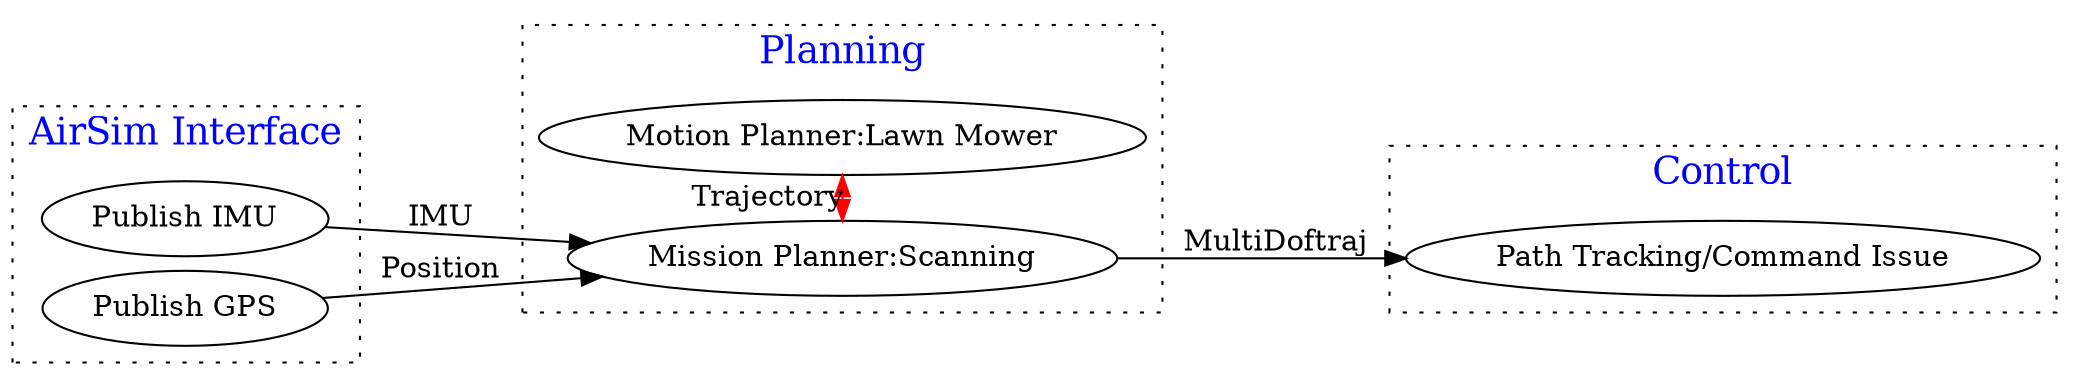 digraph scanning {
    rankdir=LR;
    size="14,10"
        graph [style=dotted,nodesep="0.1"]
        subgraph cluster_0 {
            {rank=same; "Publish IMU","Publish GPS"}
            node [style=filled,]	
                label="AirSim Interface"
                graph[fontcolor=blue,fontsize=18]
        }
    subgraph cluster_1{
        {rank=same; "Mission Planner:Scanning" ,"Motion Planner:Lawn Mower"}
        node [style=filled]
            "Mission Planner:Scanning" -> "Motion Planner:Lawn Mower"[dir=both,style=dashed,color=red,label="Trajectory           "];
        label="Planning"
            graph[fontcolor=blue,fontsize=18]
    }
    subgraph cluster_2{
        "Mission Planner:Scanning" -> "Path Tracking/Command Issue"[label="MultiDoftraj"];
        label="Control"
            graph[fontcolor=blue,fontsize=18]

    }
    "Publish IMU" -> "Mission Planner:Scanning"[label="IMU"];
    "Publish GPS" -> "Mission Planner:Scanning"[label="Position"];
}
